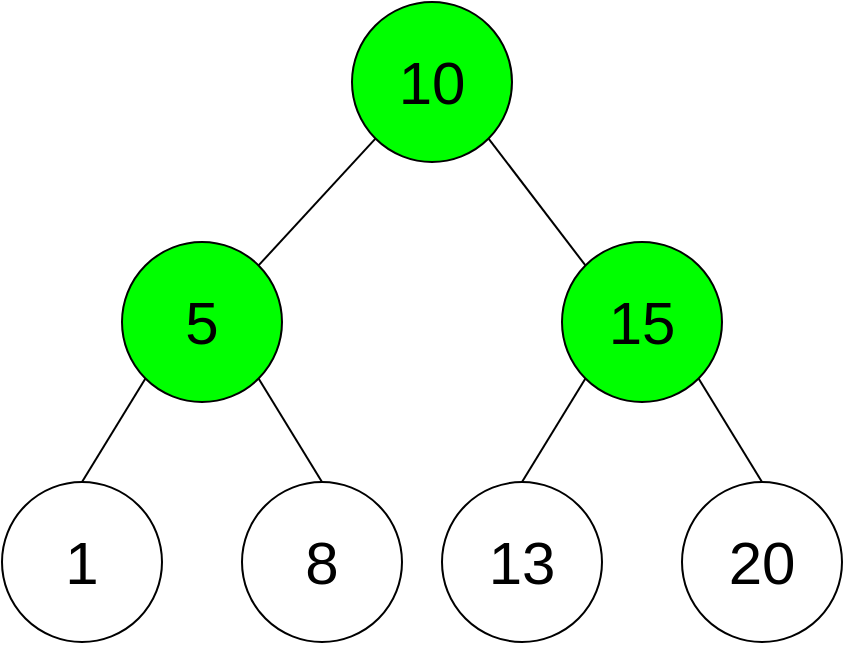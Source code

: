 <mxfile version="13.1.1"><diagram id="K0yqeK2boAB8tnEkpcTh" name="Page-1"><mxGraphModel dx="1248" dy="661" grid="1" gridSize="10" guides="1" tooltips="1" connect="1" arrows="1" fold="1" page="1" pageScale="1" pageWidth="1100" pageHeight="850" math="0" shadow="0"><root><mxCell id="0"/><mxCell id="1" parent="0"/><mxCell id="x8_qIdAIHlL2NwW6fcIi-1" value="&lt;font style=&quot;font-size: 30px&quot;&gt;10&lt;/font&gt;" style="ellipse;whiteSpace=wrap;html=1;aspect=fixed;fillColor=#00FF00;" vertex="1" parent="1"><mxGeometry x="505" y="90" width="80" height="80" as="geometry"/></mxCell><mxCell id="x8_qIdAIHlL2NwW6fcIi-2" value="&lt;font style=&quot;font-size: 30px&quot;&gt;5&lt;/font&gt;" style="ellipse;whiteSpace=wrap;html=1;aspect=fixed;fillColor=#00FF00;" vertex="1" parent="1"><mxGeometry x="390" y="210" width="80" height="80" as="geometry"/></mxCell><mxCell id="x8_qIdAIHlL2NwW6fcIi-3" value="&lt;font style=&quot;font-size: 30px&quot;&gt;1&lt;/font&gt;" style="ellipse;whiteSpace=wrap;html=1;aspect=fixed;" vertex="1" parent="1"><mxGeometry x="330" y="330" width="80" height="80" as="geometry"/></mxCell><mxCell id="x8_qIdAIHlL2NwW6fcIi-4" value="&lt;font style=&quot;font-size: 30px&quot;&gt;8&lt;/font&gt;" style="ellipse;whiteSpace=wrap;html=1;aspect=fixed;" vertex="1" parent="1"><mxGeometry x="450" y="330" width="80" height="80" as="geometry"/></mxCell><mxCell id="x8_qIdAIHlL2NwW6fcIi-5" value="&lt;font style=&quot;font-size: 30px&quot;&gt;15&lt;/font&gt;" style="ellipse;whiteSpace=wrap;html=1;aspect=fixed;fillColor=#00FF00;" vertex="1" parent="1"><mxGeometry x="610" y="210" width="80" height="80" as="geometry"/></mxCell><mxCell id="x8_qIdAIHlL2NwW6fcIi-6" value="&lt;font style=&quot;font-size: 30px&quot;&gt;13&lt;/font&gt;" style="ellipse;whiteSpace=wrap;html=1;aspect=fixed;" vertex="1" parent="1"><mxGeometry x="550" y="330" width="80" height="80" as="geometry"/></mxCell><mxCell id="x8_qIdAIHlL2NwW6fcIi-7" value="&lt;font style=&quot;font-size: 30px&quot;&gt;20&lt;/font&gt;" style="ellipse;whiteSpace=wrap;html=1;aspect=fixed;" vertex="1" parent="1"><mxGeometry x="670" y="330" width="80" height="80" as="geometry"/></mxCell><mxCell id="x8_qIdAIHlL2NwW6fcIi-8" value="" style="endArrow=none;html=1;exitX=1;exitY=0;exitDx=0;exitDy=0;entryX=0;entryY=1;entryDx=0;entryDy=0;endFill=0;" edge="1" parent="1" source="x8_qIdAIHlL2NwW6fcIi-2" target="x8_qIdAIHlL2NwW6fcIi-1"><mxGeometry width="50" height="50" relative="1" as="geometry"><mxPoint x="410" y="170" as="sourcePoint"/><mxPoint x="460" y="120" as="targetPoint"/></mxGeometry></mxCell><mxCell id="x8_qIdAIHlL2NwW6fcIi-9" value="" style="endArrow=none;html=1;exitX=0;exitY=0;exitDx=0;exitDy=0;entryX=1;entryY=1;entryDx=0;entryDy=0;endFill=0;" edge="1" parent="1" source="x8_qIdAIHlL2NwW6fcIi-5" target="x8_qIdAIHlL2NwW6fcIi-1"><mxGeometry width="50" height="50" relative="1" as="geometry"><mxPoint x="560.004" y="223.436" as="sourcePoint"/><mxPoint x="648.436" y="160.004" as="targetPoint"/></mxGeometry></mxCell><mxCell id="x8_qIdAIHlL2NwW6fcIi-10" value="" style="endArrow=none;html=1;exitX=0.5;exitY=0;exitDx=0;exitDy=0;entryX=0;entryY=1;entryDx=0;entryDy=0;endFill=0;" edge="1" parent="1" source="x8_qIdAIHlL2NwW6fcIi-3" target="x8_qIdAIHlL2NwW6fcIi-2"><mxGeometry width="50" height="50" relative="1" as="geometry"><mxPoint x="270.004" y="343.436" as="sourcePoint"/><mxPoint x="358.436" y="280.004" as="targetPoint"/></mxGeometry></mxCell><mxCell id="x8_qIdAIHlL2NwW6fcIi-11" value="" style="endArrow=none;html=1;exitX=0.5;exitY=0;exitDx=0;exitDy=0;entryX=1;entryY=1;entryDx=0;entryDy=0;endFill=0;" edge="1" parent="1" source="x8_qIdAIHlL2NwW6fcIi-4" target="x8_qIdAIHlL2NwW6fcIi-2"><mxGeometry width="50" height="50" relative="1" as="geometry"><mxPoint x="380" y="340" as="sourcePoint"/><mxPoint x="411.716" y="288.284" as="targetPoint"/></mxGeometry></mxCell><mxCell id="x8_qIdAIHlL2NwW6fcIi-12" value="" style="endArrow=none;html=1;exitX=0.5;exitY=0;exitDx=0;exitDy=0;entryX=0;entryY=1;entryDx=0;entryDy=0;endFill=0;" edge="1" parent="1" source="x8_qIdAIHlL2NwW6fcIi-6" target="x8_qIdAIHlL2NwW6fcIi-5"><mxGeometry width="50" height="50" relative="1" as="geometry"><mxPoint x="585" y="321.72" as="sourcePoint"/><mxPoint x="616.716" y="270.004" as="targetPoint"/></mxGeometry></mxCell><mxCell id="x8_qIdAIHlL2NwW6fcIi-13" value="" style="endArrow=none;html=1;exitX=0.5;exitY=0;exitDx=0;exitDy=0;entryX=1;entryY=1;entryDx=0;entryDy=0;endFill=0;" edge="1" parent="1" source="x8_qIdAIHlL2NwW6fcIi-7" target="x8_qIdAIHlL2NwW6fcIi-5"><mxGeometry width="50" height="50" relative="1" as="geometry"><mxPoint x="761.72" y="330" as="sourcePoint"/><mxPoint x="730.004" y="278.284" as="targetPoint"/></mxGeometry></mxCell></root></mxGraphModel></diagram></mxfile>